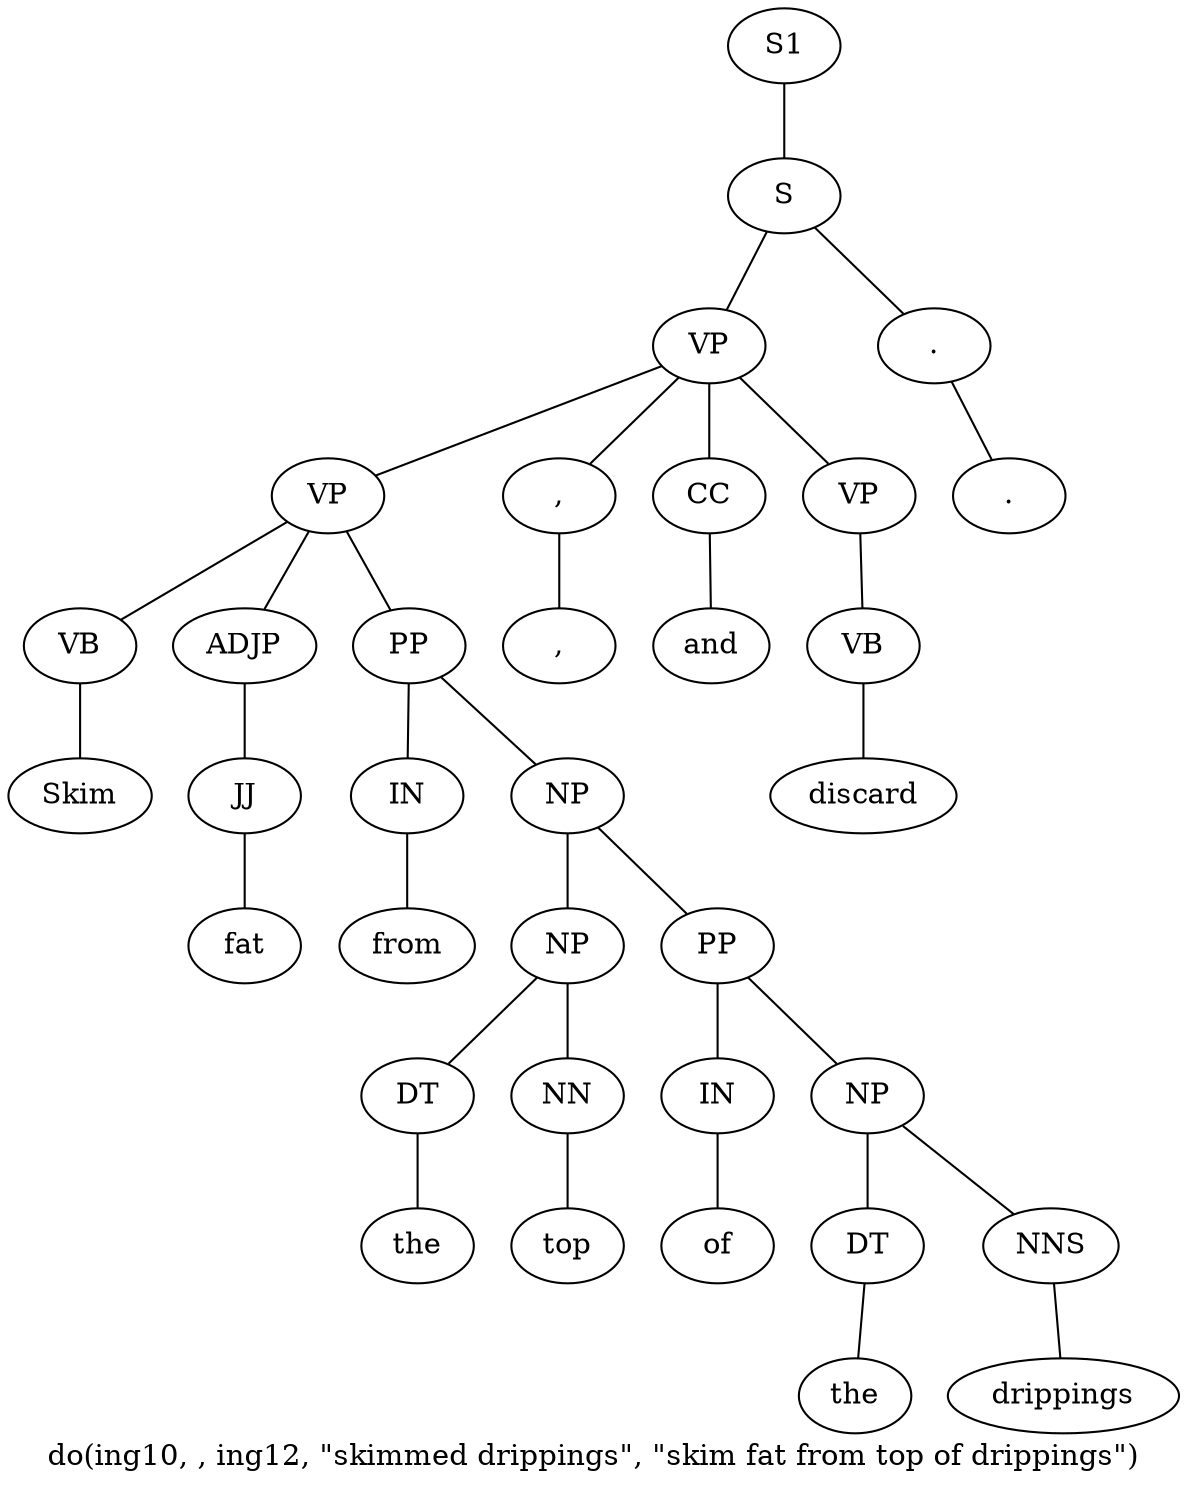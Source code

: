 graph SyntaxGraph {
	label = "do(ing10, , ing12, \"skimmed drippings\", \"skim fat from top of drippings\")";
	Node0 [label="S1"];
	Node1 [label="S"];
	Node2 [label="VP"];
	Node3 [label="VP"];
	Node4 [label="VB"];
	Node5 [label="Skim"];
	Node6 [label="ADJP"];
	Node7 [label="JJ"];
	Node8 [label="fat"];
	Node9 [label="PP"];
	Node10 [label="IN"];
	Node11 [label="from"];
	Node12 [label="NP"];
	Node13 [label="NP"];
	Node14 [label="DT"];
	Node15 [label="the"];
	Node16 [label="NN"];
	Node17 [label="top"];
	Node18 [label="PP"];
	Node19 [label="IN"];
	Node20 [label="of"];
	Node21 [label="NP"];
	Node22 [label="DT"];
	Node23 [label="the"];
	Node24 [label="NNS"];
	Node25 [label="drippings"];
	Node26 [label=","];
	Node27 [label=","];
	Node28 [label="CC"];
	Node29 [label="and"];
	Node30 [label="VP"];
	Node31 [label="VB"];
	Node32 [label="discard"];
	Node33 [label="."];
	Node34 [label="."];

	Node0 -- Node1;
	Node1 -- Node2;
	Node1 -- Node33;
	Node2 -- Node3;
	Node2 -- Node26;
	Node2 -- Node28;
	Node2 -- Node30;
	Node3 -- Node4;
	Node3 -- Node6;
	Node3 -- Node9;
	Node4 -- Node5;
	Node6 -- Node7;
	Node7 -- Node8;
	Node9 -- Node10;
	Node9 -- Node12;
	Node10 -- Node11;
	Node12 -- Node13;
	Node12 -- Node18;
	Node13 -- Node14;
	Node13 -- Node16;
	Node14 -- Node15;
	Node16 -- Node17;
	Node18 -- Node19;
	Node18 -- Node21;
	Node19 -- Node20;
	Node21 -- Node22;
	Node21 -- Node24;
	Node22 -- Node23;
	Node24 -- Node25;
	Node26 -- Node27;
	Node28 -- Node29;
	Node30 -- Node31;
	Node31 -- Node32;
	Node33 -- Node34;
}